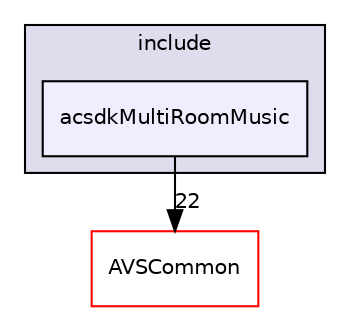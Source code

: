 digraph "/workplace/avs-device-sdk/capabilities/MultiRoomMusic/acsdkMultiRoomMusic/include/acsdkMultiRoomMusic" {
  compound=true
  node [ fontsize="10", fontname="Helvetica"];
  edge [ labelfontsize="10", labelfontname="Helvetica"];
  subgraph clusterdir_5e5533a94be94db747dd733f9f54281b {
    graph [ bgcolor="#ddddee", pencolor="black", label="include" fontname="Helvetica", fontsize="10", URL="dir_5e5533a94be94db747dd733f9f54281b.html"]
  dir_243381b1d11579d3bdad05137bbb605c [shape=box, label="acsdkMultiRoomMusic", style="filled", fillcolor="#eeeeff", pencolor="black", URL="dir_243381b1d11579d3bdad05137bbb605c.html"];
  }
  dir_13e65effb2bde530b17b3d5eefcd0266 [shape=box label="AVSCommon" fillcolor="white" style="filled" color="red" URL="dir_13e65effb2bde530b17b3d5eefcd0266.html"];
  dir_243381b1d11579d3bdad05137bbb605c->dir_13e65effb2bde530b17b3d5eefcd0266 [headlabel="22", labeldistance=1.5 headhref="dir_000406_000017.html"];
}
